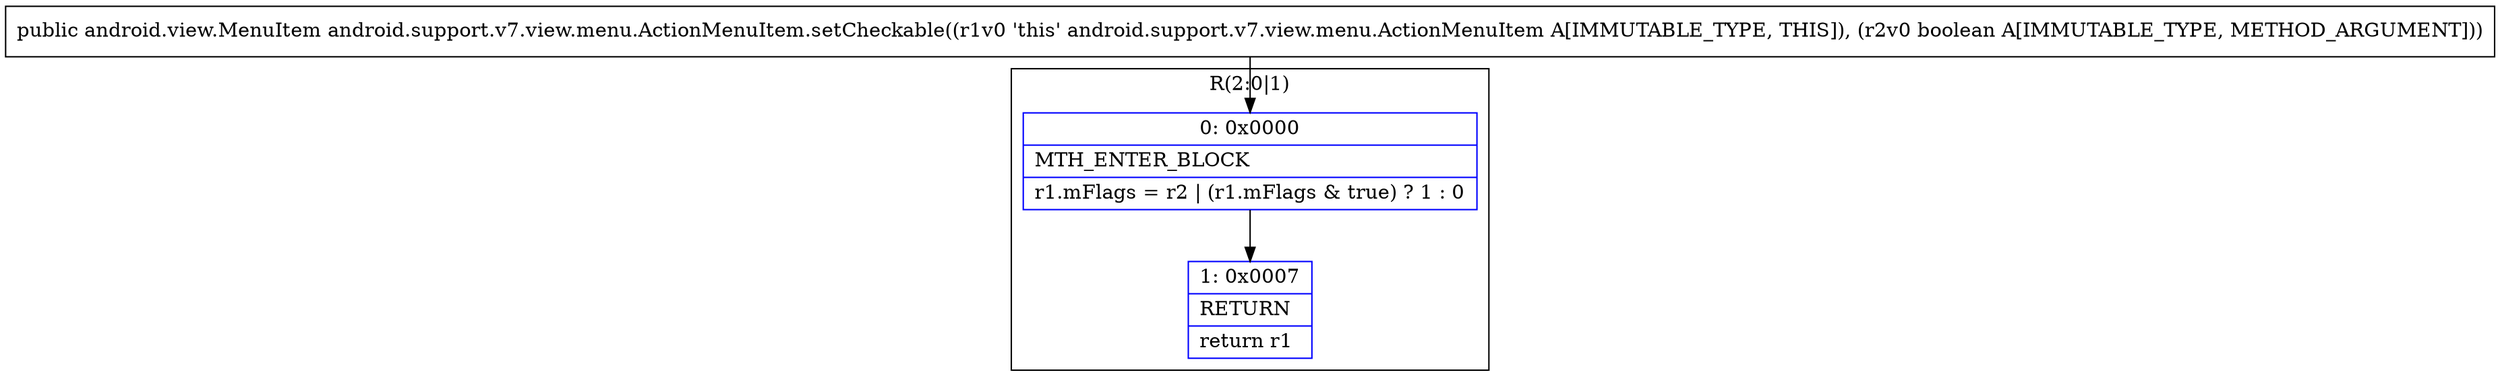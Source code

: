 digraph "CFG forandroid.support.v7.view.menu.ActionMenuItem.setCheckable(Z)Landroid\/view\/MenuItem;" {
subgraph cluster_Region_493968837 {
label = "R(2:0|1)";
node [shape=record,color=blue];
Node_0 [shape=record,label="{0\:\ 0x0000|MTH_ENTER_BLOCK\l|r1.mFlags = r2 \| (r1.mFlags & true) ? 1 : 0\l}"];
Node_1 [shape=record,label="{1\:\ 0x0007|RETURN\l|return r1\l}"];
}
MethodNode[shape=record,label="{public android.view.MenuItem android.support.v7.view.menu.ActionMenuItem.setCheckable((r1v0 'this' android.support.v7.view.menu.ActionMenuItem A[IMMUTABLE_TYPE, THIS]), (r2v0 boolean A[IMMUTABLE_TYPE, METHOD_ARGUMENT])) }"];
MethodNode -> Node_0;
Node_0 -> Node_1;
}

